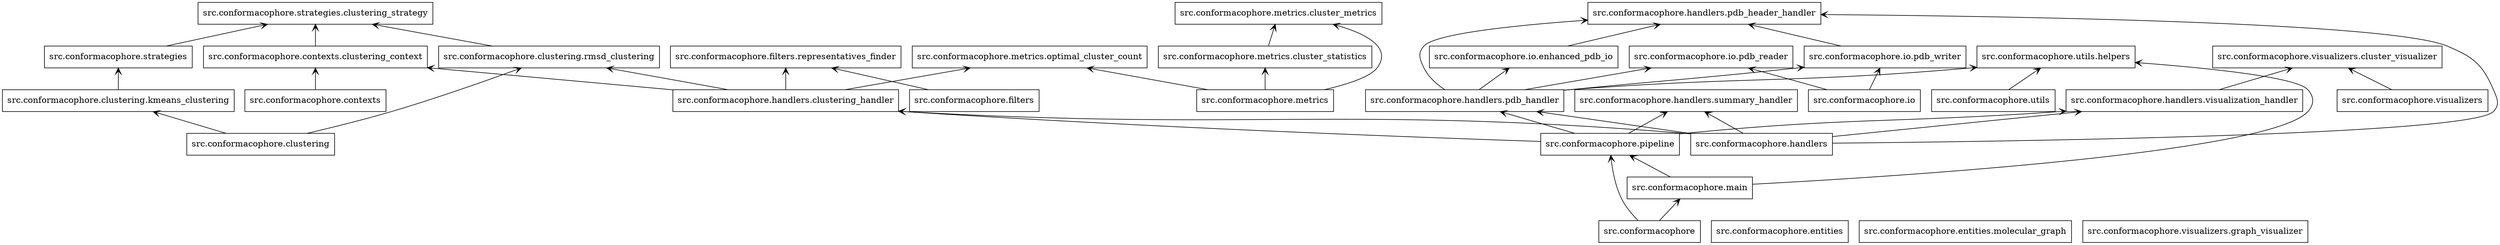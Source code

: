 digraph "packages_conformacophore" {
rankdir=BT
charset="utf-8"
"src.conformacophore" [color="black", label=<src.conformacophore>, shape="box", style="solid"];
"src.conformacophore.clustering" [color="black", label=<src.conformacophore.clustering>, shape="box", style="solid"];
"src.conformacophore.clustering.kmeans_clustering" [color="black", label=<src.conformacophore.clustering.kmeans_clustering>, shape="box", style="solid"];
"src.conformacophore.clustering.rmsd_clustering" [color="black", label=<src.conformacophore.clustering.rmsd_clustering>, shape="box", style="solid"];
"src.conformacophore.contexts" [color="black", label=<src.conformacophore.contexts>, shape="box", style="solid"];
"src.conformacophore.contexts.clustering_context" [color="black", label=<src.conformacophore.contexts.clustering_context>, shape="box", style="solid"];
"src.conformacophore.entities" [color="black", label=<src.conformacophore.entities>, shape="box", style="solid"];
"src.conformacophore.entities.molecular_graph" [color="black", label=<src.conformacophore.entities.molecular_graph>, shape="box", style="solid"];
"src.conformacophore.filters" [color="black", label=<src.conformacophore.filters>, shape="box", style="solid"];
"src.conformacophore.filters.representatives_finder" [color="black", label=<src.conformacophore.filters.representatives_finder>, shape="box", style="solid"];
"src.conformacophore.handlers" [color="black", label=<src.conformacophore.handlers>, shape="box", style="solid"];
"src.conformacophore.handlers.clustering_handler" [color="black", label=<src.conformacophore.handlers.clustering_handler>, shape="box", style="solid"];
"src.conformacophore.handlers.pdb_handler" [color="black", label=<src.conformacophore.handlers.pdb_handler>, shape="box", style="solid"];
"src.conformacophore.handlers.pdb_header_handler" [color="black", label=<src.conformacophore.handlers.pdb_header_handler>, shape="box", style="solid"];
"src.conformacophore.handlers.summary_handler" [color="black", label=<src.conformacophore.handlers.summary_handler>, shape="box", style="solid"];
"src.conformacophore.handlers.visualization_handler" [color="black", label=<src.conformacophore.handlers.visualization_handler>, shape="box", style="solid"];
"src.conformacophore.io" [color="black", label=<src.conformacophore.io>, shape="box", style="solid"];
"src.conformacophore.io.enhanced_pdb_io" [color="black", label=<src.conformacophore.io.enhanced_pdb_io>, shape="box", style="solid"];
"src.conformacophore.io.pdb_reader" [color="black", label=<src.conformacophore.io.pdb_reader>, shape="box", style="solid"];
"src.conformacophore.io.pdb_writer" [color="black", label=<src.conformacophore.io.pdb_writer>, shape="box", style="solid"];
"src.conformacophore.main" [color="black", label=<src.conformacophore.main>, shape="box", style="solid"];
"src.conformacophore.metrics" [color="black", label=<src.conformacophore.metrics>, shape="box", style="solid"];
"src.conformacophore.metrics.cluster_metrics" [color="black", label=<src.conformacophore.metrics.cluster_metrics>, shape="box", style="solid"];
"src.conformacophore.metrics.cluster_statistics" [color="black", label=<src.conformacophore.metrics.cluster_statistics>, shape="box", style="solid"];
"src.conformacophore.metrics.optimal_cluster_count" [color="black", label=<src.conformacophore.metrics.optimal_cluster_count>, shape="box", style="solid"];
"src.conformacophore.pipeline" [color="black", label=<src.conformacophore.pipeline>, shape="box", style="solid"];
"src.conformacophore.strategies" [color="black", label=<src.conformacophore.strategies>, shape="box", style="solid"];
"src.conformacophore.strategies.clustering_strategy" [color="black", label=<src.conformacophore.strategies.clustering_strategy>, shape="box", style="solid"];
"src.conformacophore.utils" [color="black", label=<src.conformacophore.utils>, shape="box", style="solid"];
"src.conformacophore.utils.helpers" [color="black", label=<src.conformacophore.utils.helpers>, shape="box", style="solid"];
"src.conformacophore.visualizers" [color="black", label=<src.conformacophore.visualizers>, shape="box", style="solid"];
"src.conformacophore.visualizers.cluster_visualizer" [color="black", label=<src.conformacophore.visualizers.cluster_visualizer>, shape="box", style="solid"];
"src.conformacophore.visualizers.graph_visualizer" [color="black", label=<src.conformacophore.visualizers.graph_visualizer>, shape="box", style="solid"];
"src.conformacophore" -> "src.conformacophore.main" [arrowhead="open", arrowtail="none"];
"src.conformacophore" -> "src.conformacophore.pipeline" [arrowhead="open", arrowtail="none"];
"src.conformacophore.clustering" -> "src.conformacophore.clustering.kmeans_clustering" [arrowhead="open", arrowtail="none"];
"src.conformacophore.clustering" -> "src.conformacophore.clustering.rmsd_clustering" [arrowhead="open", arrowtail="none"];
"src.conformacophore.clustering.kmeans_clustering" -> "src.conformacophore.strategies" [arrowhead="open", arrowtail="none"];
"src.conformacophore.clustering.rmsd_clustering" -> "src.conformacophore.strategies.clustering_strategy" [arrowhead="open", arrowtail="none"];
"src.conformacophore.contexts" -> "src.conformacophore.contexts.clustering_context" [arrowhead="open", arrowtail="none"];
"src.conformacophore.contexts.clustering_context" -> "src.conformacophore.strategies.clustering_strategy" [arrowhead="open", arrowtail="none"];
"src.conformacophore.filters" -> "src.conformacophore.filters.representatives_finder" [arrowhead="open", arrowtail="none"];
"src.conformacophore.handlers" -> "src.conformacophore.handlers.clustering_handler" [arrowhead="open", arrowtail="none"];
"src.conformacophore.handlers" -> "src.conformacophore.handlers.pdb_handler" [arrowhead="open", arrowtail="none"];
"src.conformacophore.handlers" -> "src.conformacophore.handlers.pdb_header_handler" [arrowhead="open", arrowtail="none"];
"src.conformacophore.handlers" -> "src.conformacophore.handlers.summary_handler" [arrowhead="open", arrowtail="none"];
"src.conformacophore.handlers" -> "src.conformacophore.handlers.visualization_handler" [arrowhead="open", arrowtail="none"];
"src.conformacophore.handlers.clustering_handler" -> "src.conformacophore.clustering.rmsd_clustering" [arrowhead="open", arrowtail="none"];
"src.conformacophore.handlers.clustering_handler" -> "src.conformacophore.contexts.clustering_context" [arrowhead="open", arrowtail="none"];
"src.conformacophore.handlers.clustering_handler" -> "src.conformacophore.filters.representatives_finder" [arrowhead="open", arrowtail="none"];
"src.conformacophore.handlers.clustering_handler" -> "src.conformacophore.metrics.optimal_cluster_count" [arrowhead="open", arrowtail="none"];
"src.conformacophore.handlers.pdb_handler" -> "src.conformacophore.handlers.pdb_header_handler" [arrowhead="open", arrowtail="none"];
"src.conformacophore.handlers.pdb_handler" -> "src.conformacophore.io.enhanced_pdb_io" [arrowhead="open", arrowtail="none"];
"src.conformacophore.handlers.pdb_handler" -> "src.conformacophore.io.pdb_reader" [arrowhead="open", arrowtail="none"];
"src.conformacophore.handlers.pdb_handler" -> "src.conformacophore.io.pdb_writer" [arrowhead="open", arrowtail="none"];
"src.conformacophore.handlers.pdb_handler" -> "src.conformacophore.utils.helpers" [arrowhead="open", arrowtail="none"];
"src.conformacophore.handlers.visualization_handler" -> "src.conformacophore.visualizers.cluster_visualizer" [arrowhead="open", arrowtail="none"];
"src.conformacophore.io" -> "src.conformacophore.io.pdb_reader" [arrowhead="open", arrowtail="none"];
"src.conformacophore.io" -> "src.conformacophore.io.pdb_writer" [arrowhead="open", arrowtail="none"];
"src.conformacophore.io.enhanced_pdb_io" -> "src.conformacophore.handlers.pdb_header_handler" [arrowhead="open", arrowtail="none"];
"src.conformacophore.io.pdb_writer" -> "src.conformacophore.handlers.pdb_header_handler" [arrowhead="open", arrowtail="none"];
"src.conformacophore.main" -> "src.conformacophore.pipeline" [arrowhead="open", arrowtail="none"];
"src.conformacophore.main" -> "src.conformacophore.utils.helpers" [arrowhead="open", arrowtail="none"];
"src.conformacophore.metrics" -> "src.conformacophore.metrics.cluster_metrics" [arrowhead="open", arrowtail="none"];
"src.conformacophore.metrics" -> "src.conformacophore.metrics.cluster_statistics" [arrowhead="open", arrowtail="none"];
"src.conformacophore.metrics" -> "src.conformacophore.metrics.optimal_cluster_count" [arrowhead="open", arrowtail="none"];
"src.conformacophore.metrics.cluster_statistics" -> "src.conformacophore.metrics.cluster_metrics" [arrowhead="open", arrowtail="none"];
"src.conformacophore.pipeline" -> "src.conformacophore.handlers.clustering_handler" [arrowhead="open", arrowtail="none"];
"src.conformacophore.pipeline" -> "src.conformacophore.handlers.pdb_handler" [arrowhead="open", arrowtail="none"];
"src.conformacophore.pipeline" -> "src.conformacophore.handlers.summary_handler" [arrowhead="open", arrowtail="none"];
"src.conformacophore.pipeline" -> "src.conformacophore.handlers.visualization_handler" [arrowhead="open", arrowtail="none"];
"src.conformacophore.strategies" -> "src.conformacophore.strategies.clustering_strategy" [arrowhead="open", arrowtail="none"];
"src.conformacophore.utils" -> "src.conformacophore.utils.helpers" [arrowhead="open", arrowtail="none"];
"src.conformacophore.visualizers" -> "src.conformacophore.visualizers.cluster_visualizer" [arrowhead="open", arrowtail="none"];
}
